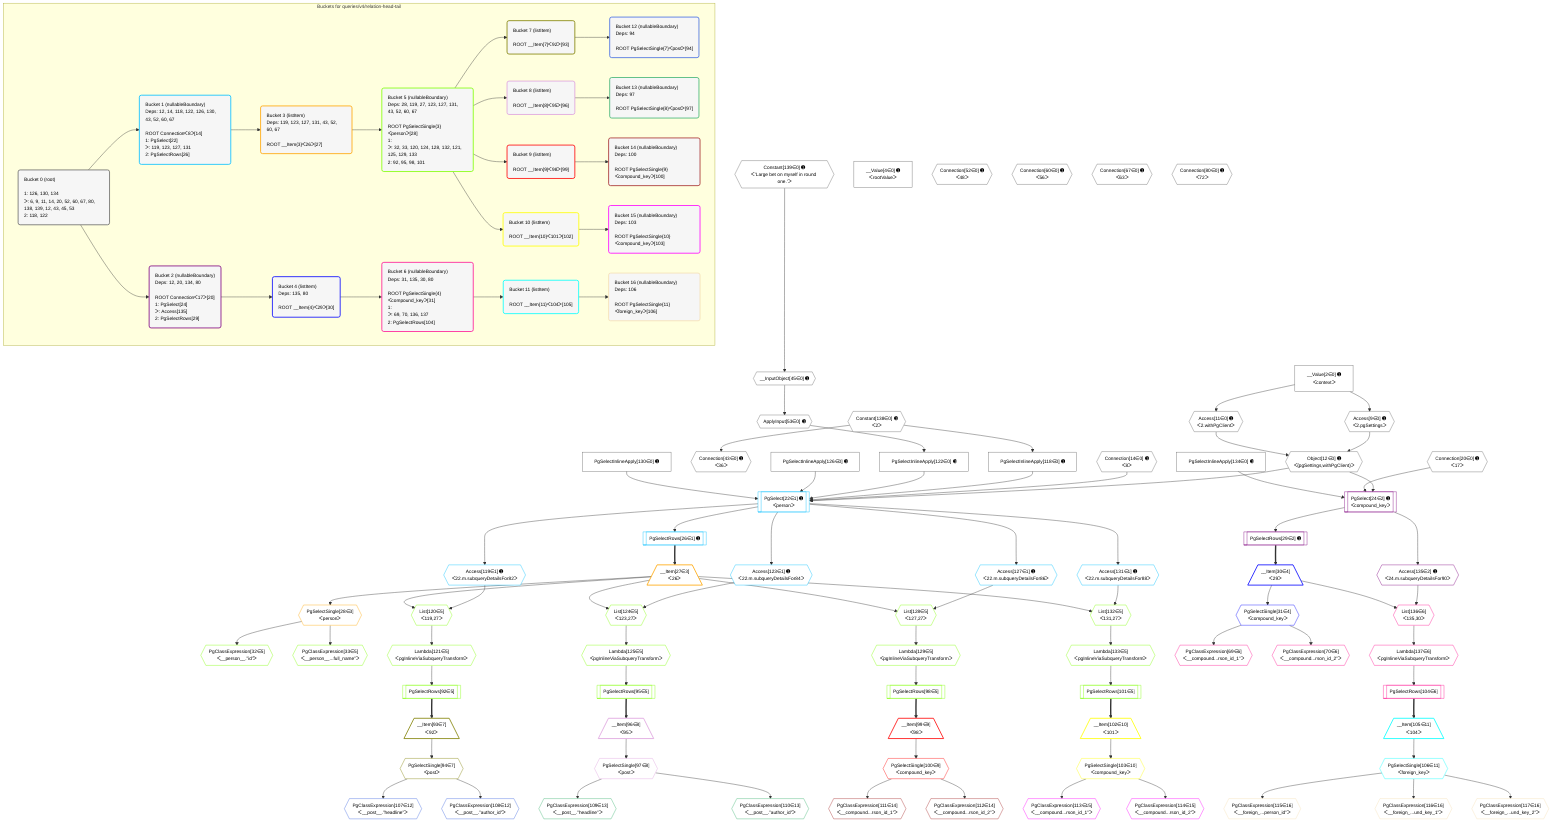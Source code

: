 %%{init: {'themeVariables': { 'fontSize': '12px'}}}%%
graph TD
    classDef path fill:#eee,stroke:#000,color:#000
    classDef plan fill:#fff,stroke-width:1px,color:#000
    classDef itemplan fill:#fff,stroke-width:2px,color:#000
    classDef unbatchedplan fill:#dff,stroke-width:1px,color:#000
    classDef sideeffectplan fill:#fcc,stroke-width:2px,color:#000
    classDef bucket fill:#f6f6f6,color:#000,stroke-width:2px,text-align:left

    subgraph "Buckets for queries/v4/relation-head-tail"
    Bucket0("Bucket 0 (root)<br /><br />1: 126, 130, 134<br />ᐳ: 6, 9, 11, 14, 20, 52, 60, 67, 80, 138, 139, 12, 43, 45, 53<br />2: 118, 122"):::bucket
    Bucket1("Bucket 1 (nullableBoundary)<br />Deps: 12, 14, 118, 122, 126, 130, 43, 52, 60, 67<br /><br />ROOT Connectionᐸ8ᐳ[14]<br />1: PgSelect[22]<br />ᐳ: 119, 123, 127, 131<br />2: PgSelectRows[26]"):::bucket
    Bucket2("Bucket 2 (nullableBoundary)<br />Deps: 12, 20, 134, 80<br /><br />ROOT Connectionᐸ17ᐳ[20]<br />1: PgSelect[24]<br />ᐳ: Access[135]<br />2: PgSelectRows[29]"):::bucket
    Bucket3("Bucket 3 (listItem)<br />Deps: 119, 123, 127, 131, 43, 52, 60, 67<br /><br />ROOT __Item{3}ᐸ26ᐳ[27]"):::bucket
    Bucket4("Bucket 4 (listItem)<br />Deps: 135, 80<br /><br />ROOT __Item{4}ᐸ29ᐳ[30]"):::bucket
    Bucket5("Bucket 5 (nullableBoundary)<br />Deps: 28, 119, 27, 123, 127, 131, 43, 52, 60, 67<br /><br />ROOT PgSelectSingle{3}ᐸpersonᐳ[28]<br />1: <br />ᐳ: 32, 33, 120, 124, 128, 132, 121, 125, 129, 133<br />2: 92, 95, 98, 101"):::bucket
    Bucket6("Bucket 6 (nullableBoundary)<br />Deps: 31, 135, 30, 80<br /><br />ROOT PgSelectSingle{4}ᐸcompound_keyᐳ[31]<br />1: <br />ᐳ: 69, 70, 136, 137<br />2: PgSelectRows[104]"):::bucket
    Bucket7("Bucket 7 (listItem)<br /><br />ROOT __Item{7}ᐸ92ᐳ[93]"):::bucket
    Bucket8("Bucket 8 (listItem)<br /><br />ROOT __Item{8}ᐸ95ᐳ[96]"):::bucket
    Bucket9("Bucket 9 (listItem)<br /><br />ROOT __Item{9}ᐸ98ᐳ[99]"):::bucket
    Bucket10("Bucket 10 (listItem)<br /><br />ROOT __Item{10}ᐸ101ᐳ[102]"):::bucket
    Bucket11("Bucket 11 (listItem)<br /><br />ROOT __Item{11}ᐸ104ᐳ[105]"):::bucket
    Bucket12("Bucket 12 (nullableBoundary)<br />Deps: 94<br /><br />ROOT PgSelectSingle{7}ᐸpostᐳ[94]"):::bucket
    Bucket13("Bucket 13 (nullableBoundary)<br />Deps: 97<br /><br />ROOT PgSelectSingle{8}ᐸpostᐳ[97]"):::bucket
    Bucket14("Bucket 14 (nullableBoundary)<br />Deps: 100<br /><br />ROOT PgSelectSingle{9}ᐸcompound_keyᐳ[100]"):::bucket
    Bucket15("Bucket 15 (nullableBoundary)<br />Deps: 103<br /><br />ROOT PgSelectSingle{10}ᐸcompound_keyᐳ[103]"):::bucket
    Bucket16("Bucket 16 (nullableBoundary)<br />Deps: 106<br /><br />ROOT PgSelectSingle{11}ᐸforeign_keyᐳ[106]"):::bucket
    end
    Bucket0 --> Bucket1 & Bucket2
    Bucket1 --> Bucket3
    Bucket2 --> Bucket4
    Bucket3 --> Bucket5
    Bucket4 --> Bucket6
    Bucket5 --> Bucket7 & Bucket8 & Bucket9 & Bucket10
    Bucket6 --> Bucket11
    Bucket7 --> Bucket12
    Bucket8 --> Bucket13
    Bucket9 --> Bucket14
    Bucket10 --> Bucket15
    Bucket11 --> Bucket16

    %% plan dependencies
    Object12{{"Object[12∈0] ➊<br />ᐸ{pgSettings,withPgClient}ᐳ"}}:::plan
    Access9{{"Access[9∈0] ➊<br />ᐸ2.pgSettingsᐳ"}}:::plan
    Access11{{"Access[11∈0] ➊<br />ᐸ2.withPgClientᐳ"}}:::plan
    Access9 & Access11 --> Object12
    __InputObject45{{"__InputObject[45∈0] ➊"}}:::plan
    Constant139{{"Constant[139∈0] ➊<br />ᐸ'Large bet on myself in round one.'ᐳ"}}:::plan
    Constant139 --> __InputObject45
    __Value2["__Value[2∈0] ➊<br />ᐸcontextᐳ"]:::plan
    __Value2 --> Access9
    __Value2 --> Access11
    Connection43{{"Connection[43∈0] ➊<br />ᐸ36ᐳ"}}:::plan
    Constant138{{"Constant[138∈0] ➊<br />ᐸ2ᐳ"}}:::plan
    Constant138 --> Connection43
    ApplyInput53{{"ApplyInput[53∈0] ➊"}}:::plan
    __InputObject45 --> ApplyInput53
    PgSelectInlineApply118["PgSelectInlineApply[118∈0] ➊"]:::plan
    Constant138 --> PgSelectInlineApply118
    PgSelectInlineApply122["PgSelectInlineApply[122∈0] ➊"]:::plan
    ApplyInput53 --> PgSelectInlineApply122
    __Value4["__Value[4∈0] ➊<br />ᐸrootValueᐳ"]:::plan
    Connection14{{"Connection[14∈0] ➊<br />ᐸ8ᐳ"}}:::plan
    Connection20{{"Connection[20∈0] ➊<br />ᐸ17ᐳ"}}:::plan
    Connection52{{"Connection[52∈0] ➊<br />ᐸ48ᐳ"}}:::plan
    Connection60{{"Connection[60∈0] ➊<br />ᐸ56ᐳ"}}:::plan
    Connection67{{"Connection[67∈0] ➊<br />ᐸ63ᐳ"}}:::plan
    Connection80{{"Connection[80∈0] ➊<br />ᐸ72ᐳ"}}:::plan
    PgSelectInlineApply126["PgSelectInlineApply[126∈0] ➊"]:::plan
    PgSelectInlineApply130["PgSelectInlineApply[130∈0] ➊"]:::plan
    PgSelectInlineApply134["PgSelectInlineApply[134∈0] ➊"]:::plan
    PgSelect22[["PgSelect[22∈1] ➊<br />ᐸpersonᐳ"]]:::plan
    Object12 & Connection14 & PgSelectInlineApply118 & PgSelectInlineApply122 & PgSelectInlineApply126 & PgSelectInlineApply130 --> PgSelect22
    PgSelectRows26[["PgSelectRows[26∈1] ➊"]]:::plan
    PgSelect22 --> PgSelectRows26
    Access119{{"Access[119∈1] ➊<br />ᐸ22.m.subqueryDetailsFor82ᐳ"}}:::plan
    PgSelect22 --> Access119
    Access123{{"Access[123∈1] ➊<br />ᐸ22.m.subqueryDetailsFor84ᐳ"}}:::plan
    PgSelect22 --> Access123
    Access127{{"Access[127∈1] ➊<br />ᐸ22.m.subqueryDetailsFor86ᐳ"}}:::plan
    PgSelect22 --> Access127
    Access131{{"Access[131∈1] ➊<br />ᐸ22.m.subqueryDetailsFor88ᐳ"}}:::plan
    PgSelect22 --> Access131
    __Item27[/"__Item[27∈3]<br />ᐸ26ᐳ"\]:::itemplan
    PgSelectRows26 ==> __Item27
    PgSelectSingle28{{"PgSelectSingle[28∈3]<br />ᐸpersonᐳ"}}:::plan
    __Item27 --> PgSelectSingle28
    List120{{"List[120∈5]<br />ᐸ119,27ᐳ"}}:::plan
    Access119 & __Item27 --> List120
    List124{{"List[124∈5]<br />ᐸ123,27ᐳ"}}:::plan
    Access123 & __Item27 --> List124
    List128{{"List[128∈5]<br />ᐸ127,27ᐳ"}}:::plan
    Access127 & __Item27 --> List128
    List132{{"List[132∈5]<br />ᐸ131,27ᐳ"}}:::plan
    Access131 & __Item27 --> List132
    PgClassExpression32{{"PgClassExpression[32∈5]<br />ᐸ__person__.”id”ᐳ"}}:::plan
    PgSelectSingle28 --> PgClassExpression32
    PgClassExpression33{{"PgClassExpression[33∈5]<br />ᐸ__person__...full_name”ᐳ"}}:::plan
    PgSelectSingle28 --> PgClassExpression33
    PgSelectRows92[["PgSelectRows[92∈5]"]]:::plan
    Lambda121{{"Lambda[121∈5]<br />ᐸpgInlineViaSubqueryTransformᐳ"}}:::plan
    Lambda121 --> PgSelectRows92
    PgSelectRows95[["PgSelectRows[95∈5]"]]:::plan
    Lambda125{{"Lambda[125∈5]<br />ᐸpgInlineViaSubqueryTransformᐳ"}}:::plan
    Lambda125 --> PgSelectRows95
    PgSelectRows98[["PgSelectRows[98∈5]"]]:::plan
    Lambda129{{"Lambda[129∈5]<br />ᐸpgInlineViaSubqueryTransformᐳ"}}:::plan
    Lambda129 --> PgSelectRows98
    PgSelectRows101[["PgSelectRows[101∈5]"]]:::plan
    Lambda133{{"Lambda[133∈5]<br />ᐸpgInlineViaSubqueryTransformᐳ"}}:::plan
    Lambda133 --> PgSelectRows101
    List120 --> Lambda121
    List124 --> Lambda125
    List128 --> Lambda129
    List132 --> Lambda133
    __Item93[/"__Item[93∈7]<br />ᐸ92ᐳ"\]:::itemplan
    PgSelectRows92 ==> __Item93
    PgSelectSingle94{{"PgSelectSingle[94∈7]<br />ᐸpostᐳ"}}:::plan
    __Item93 --> PgSelectSingle94
    PgClassExpression107{{"PgClassExpression[107∈12]<br />ᐸ__post__.”headline”ᐳ"}}:::plan
    PgSelectSingle94 --> PgClassExpression107
    PgClassExpression108{{"PgClassExpression[108∈12]<br />ᐸ__post__.”author_id”ᐳ"}}:::plan
    PgSelectSingle94 --> PgClassExpression108
    __Item96[/"__Item[96∈8]<br />ᐸ95ᐳ"\]:::itemplan
    PgSelectRows95 ==> __Item96
    PgSelectSingle97{{"PgSelectSingle[97∈8]<br />ᐸpostᐳ"}}:::plan
    __Item96 --> PgSelectSingle97
    PgClassExpression109{{"PgClassExpression[109∈13]<br />ᐸ__post__.”headline”ᐳ"}}:::plan
    PgSelectSingle97 --> PgClassExpression109
    PgClassExpression110{{"PgClassExpression[110∈13]<br />ᐸ__post__.”author_id”ᐳ"}}:::plan
    PgSelectSingle97 --> PgClassExpression110
    __Item99[/"__Item[99∈9]<br />ᐸ98ᐳ"\]:::itemplan
    PgSelectRows98 ==> __Item99
    PgSelectSingle100{{"PgSelectSingle[100∈9]<br />ᐸcompound_keyᐳ"}}:::plan
    __Item99 --> PgSelectSingle100
    PgClassExpression111{{"PgClassExpression[111∈14]<br />ᐸ__compound...rson_id_1”ᐳ"}}:::plan
    PgSelectSingle100 --> PgClassExpression111
    PgClassExpression112{{"PgClassExpression[112∈14]<br />ᐸ__compound...rson_id_2”ᐳ"}}:::plan
    PgSelectSingle100 --> PgClassExpression112
    __Item102[/"__Item[102∈10]<br />ᐸ101ᐳ"\]:::itemplan
    PgSelectRows101 ==> __Item102
    PgSelectSingle103{{"PgSelectSingle[103∈10]<br />ᐸcompound_keyᐳ"}}:::plan
    __Item102 --> PgSelectSingle103
    PgClassExpression113{{"PgClassExpression[113∈15]<br />ᐸ__compound...rson_id_1”ᐳ"}}:::plan
    PgSelectSingle103 --> PgClassExpression113
    PgClassExpression114{{"PgClassExpression[114∈15]<br />ᐸ__compound...rson_id_2”ᐳ"}}:::plan
    PgSelectSingle103 --> PgClassExpression114
    PgSelect24[["PgSelect[24∈2] ➊<br />ᐸcompound_keyᐳ"]]:::plan
    Object12 & Connection20 & PgSelectInlineApply134 --> PgSelect24
    PgSelectRows29[["PgSelectRows[29∈2] ➊"]]:::plan
    PgSelect24 --> PgSelectRows29
    Access135{{"Access[135∈2] ➊<br />ᐸ24.m.subqueryDetailsFor90ᐳ"}}:::plan
    PgSelect24 --> Access135
    __Item30[/"__Item[30∈4]<br />ᐸ29ᐳ"\]:::itemplan
    PgSelectRows29 ==> __Item30
    PgSelectSingle31{{"PgSelectSingle[31∈4]<br />ᐸcompound_keyᐳ"}}:::plan
    __Item30 --> PgSelectSingle31
    List136{{"List[136∈6]<br />ᐸ135,30ᐳ"}}:::plan
    Access135 & __Item30 --> List136
    PgClassExpression69{{"PgClassExpression[69∈6]<br />ᐸ__compound...rson_id_1”ᐳ"}}:::plan
    PgSelectSingle31 --> PgClassExpression69
    PgClassExpression70{{"PgClassExpression[70∈6]<br />ᐸ__compound...rson_id_2”ᐳ"}}:::plan
    PgSelectSingle31 --> PgClassExpression70
    PgSelectRows104[["PgSelectRows[104∈6]"]]:::plan
    Lambda137{{"Lambda[137∈6]<br />ᐸpgInlineViaSubqueryTransformᐳ"}}:::plan
    Lambda137 --> PgSelectRows104
    List136 --> Lambda137
    __Item105[/"__Item[105∈11]<br />ᐸ104ᐳ"\]:::itemplan
    PgSelectRows104 ==> __Item105
    PgSelectSingle106{{"PgSelectSingle[106∈11]<br />ᐸforeign_keyᐳ"}}:::plan
    __Item105 --> PgSelectSingle106
    PgClassExpression115{{"PgClassExpression[115∈16]<br />ᐸ__foreign_...person_id”ᐳ"}}:::plan
    PgSelectSingle106 --> PgClassExpression115
    PgClassExpression116{{"PgClassExpression[116∈16]<br />ᐸ__foreign_...und_key_1”ᐳ"}}:::plan
    PgSelectSingle106 --> PgClassExpression116
    PgClassExpression117{{"PgClassExpression[117∈16]<br />ᐸ__foreign_...und_key_2”ᐳ"}}:::plan
    PgSelectSingle106 --> PgClassExpression117

    %% define steps
    classDef bucket0 stroke:#696969
    class Bucket0,__Value2,__Value4,Access9,Access11,Object12,Connection14,Connection20,Connection43,__InputObject45,Connection52,ApplyInput53,Connection60,Connection67,Connection80,PgSelectInlineApply118,PgSelectInlineApply122,PgSelectInlineApply126,PgSelectInlineApply130,PgSelectInlineApply134,Constant138,Constant139 bucket0
    classDef bucket1 stroke:#00bfff
    class Bucket1,PgSelect22,PgSelectRows26,Access119,Access123,Access127,Access131 bucket1
    classDef bucket2 stroke:#7f007f
    class Bucket2,PgSelect24,PgSelectRows29,Access135 bucket2
    classDef bucket3 stroke:#ffa500
    class Bucket3,__Item27,PgSelectSingle28 bucket3
    classDef bucket4 stroke:#0000ff
    class Bucket4,__Item30,PgSelectSingle31 bucket4
    classDef bucket5 stroke:#7fff00
    class Bucket5,PgClassExpression32,PgClassExpression33,PgSelectRows92,PgSelectRows95,PgSelectRows98,PgSelectRows101,List120,Lambda121,List124,Lambda125,List128,Lambda129,List132,Lambda133 bucket5
    classDef bucket6 stroke:#ff1493
    class Bucket6,PgClassExpression69,PgClassExpression70,PgSelectRows104,List136,Lambda137 bucket6
    classDef bucket7 stroke:#808000
    class Bucket7,__Item93,PgSelectSingle94 bucket7
    classDef bucket8 stroke:#dda0dd
    class Bucket8,__Item96,PgSelectSingle97 bucket8
    classDef bucket9 stroke:#ff0000
    class Bucket9,__Item99,PgSelectSingle100 bucket9
    classDef bucket10 stroke:#ffff00
    class Bucket10,__Item102,PgSelectSingle103 bucket10
    classDef bucket11 stroke:#00ffff
    class Bucket11,__Item105,PgSelectSingle106 bucket11
    classDef bucket12 stroke:#4169e1
    class Bucket12,PgClassExpression107,PgClassExpression108 bucket12
    classDef bucket13 stroke:#3cb371
    class Bucket13,PgClassExpression109,PgClassExpression110 bucket13
    classDef bucket14 stroke:#a52a2a
    class Bucket14,PgClassExpression111,PgClassExpression112 bucket14
    classDef bucket15 stroke:#ff00ff
    class Bucket15,PgClassExpression113,PgClassExpression114 bucket15
    classDef bucket16 stroke:#f5deb3
    class Bucket16,PgClassExpression115,PgClassExpression116,PgClassExpression117 bucket16